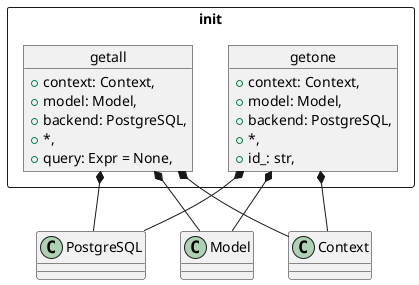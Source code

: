@startuml
package init <<Rectangle>> {

    object getone {
        +context: Context,
        +model: Model,
        +backend: PostgreSQL,
        +*,
        +id_: str,
    }

    object getall {
        +context: Context,
        +model: Model,
        +backend: PostgreSQL,
        +*,
        +query: Expr = None,
    }

}

getone *-- Context
getone *-- PostgreSQL
getone *-- Model
getall *-- Context
getall *-- Model
getall *-- PostgreSQL

@enduml

